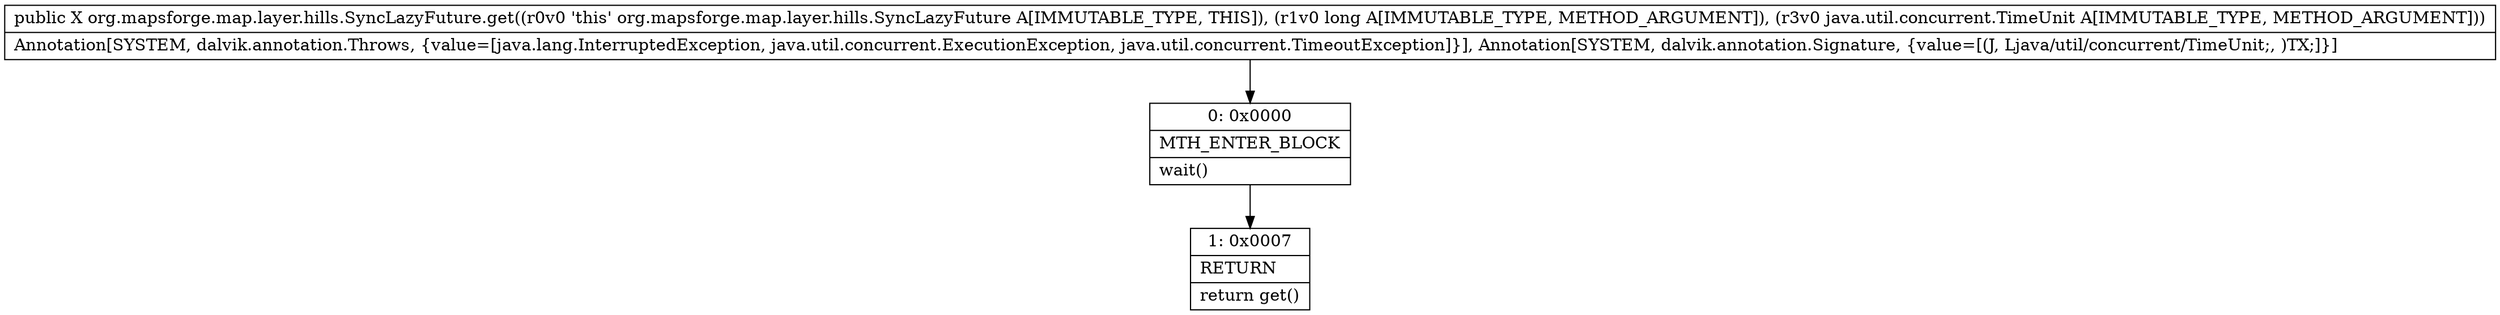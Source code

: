 digraph "CFG fororg.mapsforge.map.layer.hills.SyncLazyFuture.get(JLjava\/util\/concurrent\/TimeUnit;)Ljava\/lang\/Object;" {
Node_0 [shape=record,label="{0\:\ 0x0000|MTH_ENTER_BLOCK\l|wait()\l}"];
Node_1 [shape=record,label="{1\:\ 0x0007|RETURN\l|return get()\l}"];
MethodNode[shape=record,label="{public X org.mapsforge.map.layer.hills.SyncLazyFuture.get((r0v0 'this' org.mapsforge.map.layer.hills.SyncLazyFuture A[IMMUTABLE_TYPE, THIS]), (r1v0 long A[IMMUTABLE_TYPE, METHOD_ARGUMENT]), (r3v0 java.util.concurrent.TimeUnit A[IMMUTABLE_TYPE, METHOD_ARGUMENT]))  | Annotation[SYSTEM, dalvik.annotation.Throws, \{value=[java.lang.InterruptedException, java.util.concurrent.ExecutionException, java.util.concurrent.TimeoutException]\}], Annotation[SYSTEM, dalvik.annotation.Signature, \{value=[(J, Ljava\/util\/concurrent\/TimeUnit;, )TX;]\}]\l}"];
MethodNode -> Node_0;
Node_0 -> Node_1;
}

